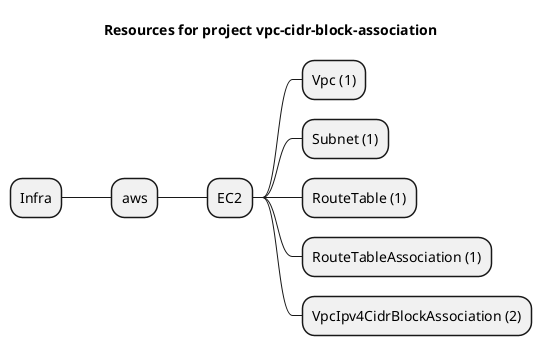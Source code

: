 @startmindmap
title Resources for project vpc-cidr-block-association
skinparam monochrome true
+ Infra
++ aws
+++ EC2
++++ Vpc (1)
++++ Subnet (1)
++++ RouteTable (1)
++++ RouteTableAssociation (1)
++++ VpcIpv4CidrBlockAssociation (2)
@endmindmap